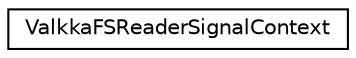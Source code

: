 digraph "Graphical Class Hierarchy"
{
  edge [fontname="Helvetica",fontsize="10",labelfontname="Helvetica",labelfontsize="10"];
  node [fontname="Helvetica",fontsize="10",shape=record];
  rankdir="LR";
  Node0 [label="ValkkaFSReaderSignalContext",height=0.2,width=0.4,color="black", fillcolor="white", style="filled",URL="$structValkkaFSReaderSignalContext.html",tooltip="Encapsulate data sent in the ValkkaFSReaderSignal. "];
}

